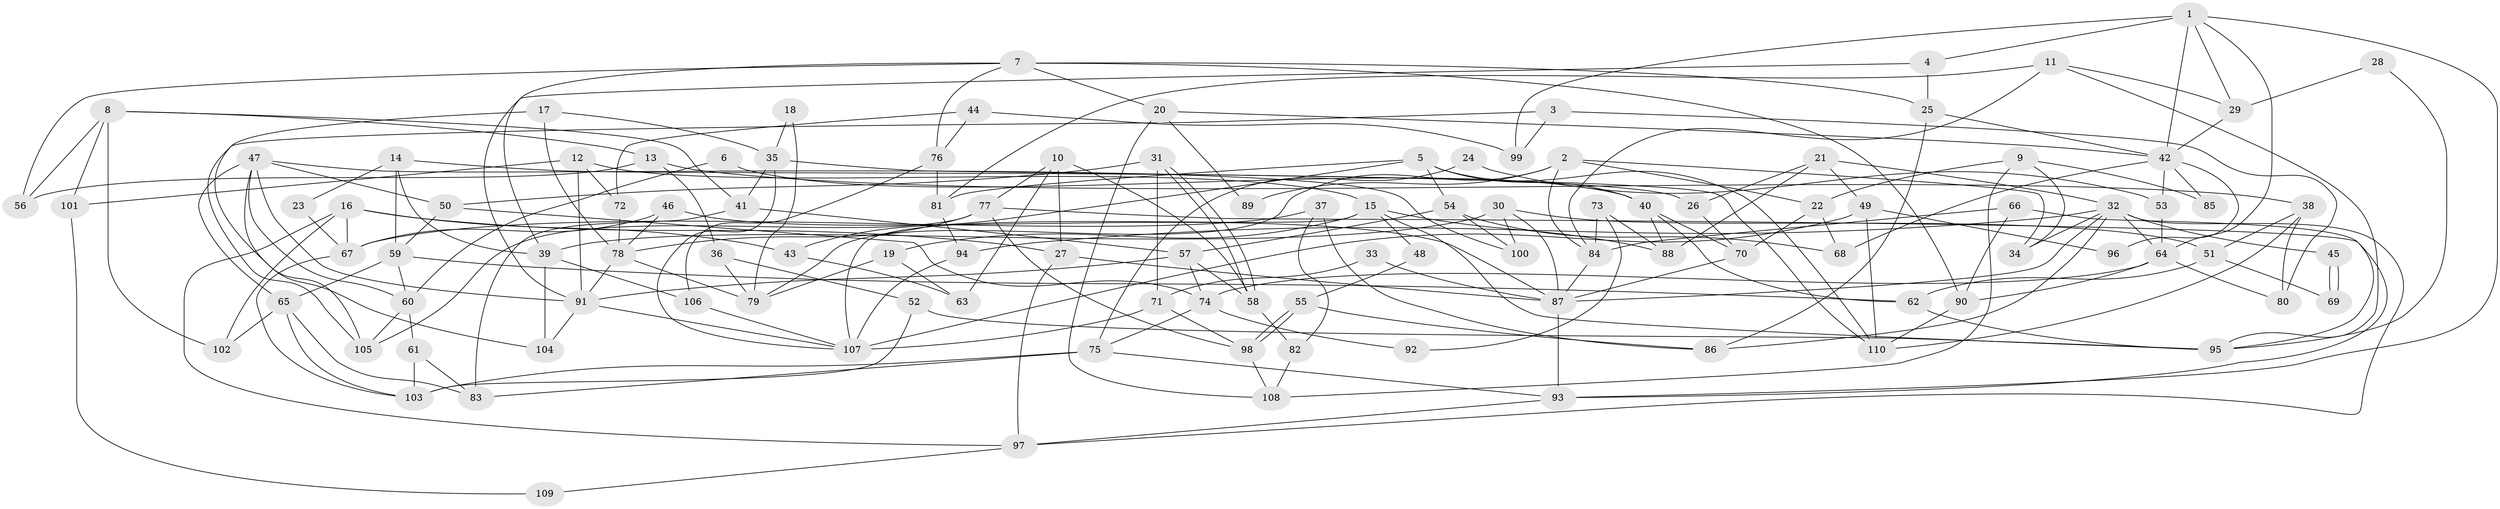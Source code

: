 // Generated by graph-tools (version 1.1) at 2025/02/03/09/25 03:02:14]
// undirected, 110 vertices, 220 edges
graph export_dot {
graph [start="1"]
  node [color=gray90,style=filled];
  1;
  2;
  3;
  4;
  5;
  6;
  7;
  8;
  9;
  10;
  11;
  12;
  13;
  14;
  15;
  16;
  17;
  18;
  19;
  20;
  21;
  22;
  23;
  24;
  25;
  26;
  27;
  28;
  29;
  30;
  31;
  32;
  33;
  34;
  35;
  36;
  37;
  38;
  39;
  40;
  41;
  42;
  43;
  44;
  45;
  46;
  47;
  48;
  49;
  50;
  51;
  52;
  53;
  54;
  55;
  56;
  57;
  58;
  59;
  60;
  61;
  62;
  63;
  64;
  65;
  66;
  67;
  68;
  69;
  70;
  71;
  72;
  73;
  74;
  75;
  76;
  77;
  78;
  79;
  80;
  81;
  82;
  83;
  84;
  85;
  86;
  87;
  88;
  89;
  90;
  91;
  92;
  93;
  94;
  95;
  96;
  97;
  98;
  99;
  100;
  101;
  102;
  103;
  104;
  105;
  106;
  107;
  108;
  109;
  110;
  1 -- 29;
  1 -- 93;
  1 -- 4;
  1 -- 42;
  1 -- 64;
  1 -- 99;
  2 -- 34;
  2 -- 84;
  2 -- 22;
  2 -- 79;
  2 -- 89;
  3 -- 105;
  3 -- 80;
  3 -- 99;
  4 -- 91;
  4 -- 25;
  5 -- 54;
  5 -- 81;
  5 -- 40;
  5 -- 43;
  5 -- 110;
  6 -- 60;
  6 -- 40;
  7 -- 39;
  7 -- 25;
  7 -- 20;
  7 -- 56;
  7 -- 76;
  7 -- 90;
  8 -- 13;
  8 -- 41;
  8 -- 56;
  8 -- 101;
  8 -- 102;
  9 -- 22;
  9 -- 108;
  9 -- 34;
  9 -- 85;
  10 -- 58;
  10 -- 27;
  10 -- 63;
  10 -- 77;
  11 -- 81;
  11 -- 95;
  11 -- 29;
  11 -- 84;
  12 -- 91;
  12 -- 15;
  12 -- 72;
  12 -- 101;
  13 -- 56;
  13 -- 36;
  13 -- 38;
  14 -- 59;
  14 -- 39;
  14 -- 23;
  14 -- 26;
  15 -- 19;
  15 -- 107;
  15 -- 48;
  15 -- 88;
  15 -- 95;
  16 -- 27;
  16 -- 67;
  16 -- 43;
  16 -- 97;
  16 -- 102;
  17 -- 78;
  17 -- 35;
  17 -- 104;
  18 -- 35;
  18 -- 79;
  19 -- 79;
  19 -- 63;
  20 -- 42;
  20 -- 89;
  20 -- 108;
  21 -- 49;
  21 -- 32;
  21 -- 26;
  21 -- 88;
  22 -- 70;
  22 -- 68;
  23 -- 67;
  24 -- 75;
  24 -- 53;
  25 -- 86;
  25 -- 42;
  26 -- 70;
  27 -- 97;
  27 -- 87;
  28 -- 95;
  28 -- 29;
  29 -- 42;
  30 -- 87;
  30 -- 100;
  30 -- 39;
  30 -- 51;
  31 -- 50;
  31 -- 58;
  31 -- 58;
  31 -- 71;
  32 -- 87;
  32 -- 64;
  32 -- 34;
  32 -- 45;
  32 -- 86;
  32 -- 94;
  32 -- 97;
  33 -- 71;
  33 -- 87;
  35 -- 107;
  35 -- 110;
  35 -- 41;
  36 -- 52;
  36 -- 79;
  37 -- 82;
  37 -- 67;
  37 -- 86;
  38 -- 51;
  38 -- 80;
  38 -- 110;
  39 -- 106;
  39 -- 104;
  40 -- 88;
  40 -- 62;
  40 -- 70;
  41 -- 83;
  41 -- 57;
  42 -- 53;
  42 -- 68;
  42 -- 85;
  42 -- 96;
  43 -- 63;
  44 -- 99;
  44 -- 72;
  44 -- 76;
  45 -- 69;
  45 -- 69;
  46 -- 87;
  46 -- 78;
  46 -- 67;
  47 -- 91;
  47 -- 105;
  47 -- 50;
  47 -- 60;
  47 -- 65;
  47 -- 100;
  48 -- 55;
  49 -- 107;
  49 -- 110;
  49 -- 96;
  50 -- 74;
  50 -- 59;
  51 -- 62;
  51 -- 69;
  52 -- 103;
  52 -- 95;
  53 -- 64;
  54 -- 57;
  54 -- 68;
  54 -- 100;
  55 -- 86;
  55 -- 98;
  55 -- 98;
  57 -- 74;
  57 -- 58;
  57 -- 91;
  58 -- 82;
  59 -- 65;
  59 -- 60;
  59 -- 62;
  60 -- 61;
  60 -- 105;
  61 -- 103;
  61 -- 83;
  62 -- 95;
  64 -- 90;
  64 -- 74;
  64 -- 80;
  65 -- 102;
  65 -- 83;
  65 -- 103;
  66 -- 90;
  66 -- 95;
  66 -- 84;
  67 -- 103;
  70 -- 87;
  71 -- 98;
  71 -- 107;
  72 -- 78;
  73 -- 84;
  73 -- 88;
  73 -- 92;
  74 -- 75;
  74 -- 92;
  75 -- 83;
  75 -- 93;
  75 -- 103;
  76 -- 81;
  76 -- 106;
  77 -- 93;
  77 -- 78;
  77 -- 98;
  77 -- 105;
  78 -- 91;
  78 -- 79;
  81 -- 94;
  82 -- 108;
  84 -- 87;
  87 -- 93;
  90 -- 110;
  91 -- 104;
  91 -- 107;
  93 -- 97;
  94 -- 107;
  97 -- 109;
  98 -- 108;
  101 -- 109;
  106 -- 107;
}
